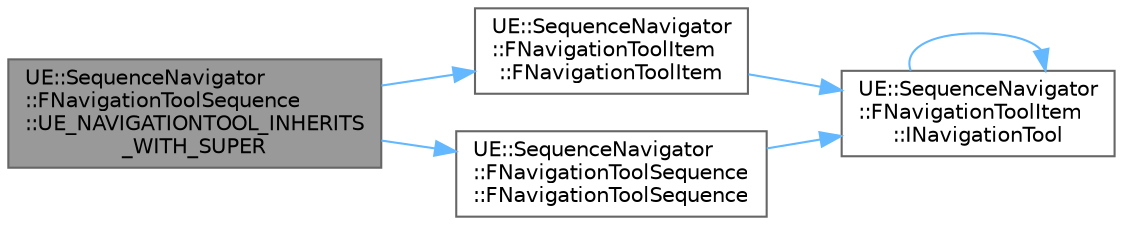 digraph "UE::SequenceNavigator::FNavigationToolSequence::UE_NAVIGATIONTOOL_INHERITS_WITH_SUPER"
{
 // INTERACTIVE_SVG=YES
 // LATEX_PDF_SIZE
  bgcolor="transparent";
  edge [fontname=Helvetica,fontsize=10,labelfontname=Helvetica,labelfontsize=10];
  node [fontname=Helvetica,fontsize=10,shape=box,height=0.2,width=0.4];
  rankdir="LR";
  Node1 [id="Node000001",label="UE::SequenceNavigator\l::FNavigationToolSequence\l::UE_NAVIGATIONTOOL_INHERITS\l_WITH_SUPER",height=0.2,width=0.4,color="gray40", fillcolor="grey60", style="filled", fontcolor="black",tooltip=" "];
  Node1 -> Node2 [id="edge1_Node000001_Node000002",color="steelblue1",style="solid",tooltip=" "];
  Node2 [id="Node000002",label="UE::SequenceNavigator\l::FNavigationToolItem\l::FNavigationToolItem",height=0.2,width=0.4,color="grey40", fillcolor="white", style="filled",URL="$de/d3e/classUE_1_1SequenceNavigator_1_1FNavigationToolItem.html#a86bbb3c7947cb059d77b69772c73a700",tooltip=" "];
  Node2 -> Node3 [id="edge2_Node000002_Node000003",color="steelblue1",style="solid",tooltip=" "];
  Node3 [id="Node000003",label="UE::SequenceNavigator\l::FNavigationToolItem\l::INavigationTool",height=0.2,width=0.4,color="grey40", fillcolor="white", style="filled",URL="$de/d3e/classUE_1_1SequenceNavigator_1_1FNavigationToolItem.html#a9c0eb2e0d62a44c81f6216ce209c6b2a",tooltip=" "];
  Node3 -> Node3 [id="edge3_Node000003_Node000003",color="steelblue1",style="solid",tooltip=" "];
  Node1 -> Node4 [id="edge4_Node000001_Node000004",color="steelblue1",style="solid",tooltip=" "];
  Node4 [id="Node000004",label="UE::SequenceNavigator\l::FNavigationToolSequence\l::FNavigationToolSequence",height=0.2,width=0.4,color="grey40", fillcolor="white", style="filled",URL="$d1/df6/classUE_1_1SequenceNavigator_1_1FNavigationToolSequence.html#a2fdf299ee3df24e64ebe363317637176",tooltip=" "];
  Node4 -> Node3 [id="edge5_Node000004_Node000003",color="steelblue1",style="solid",tooltip=" "];
}
